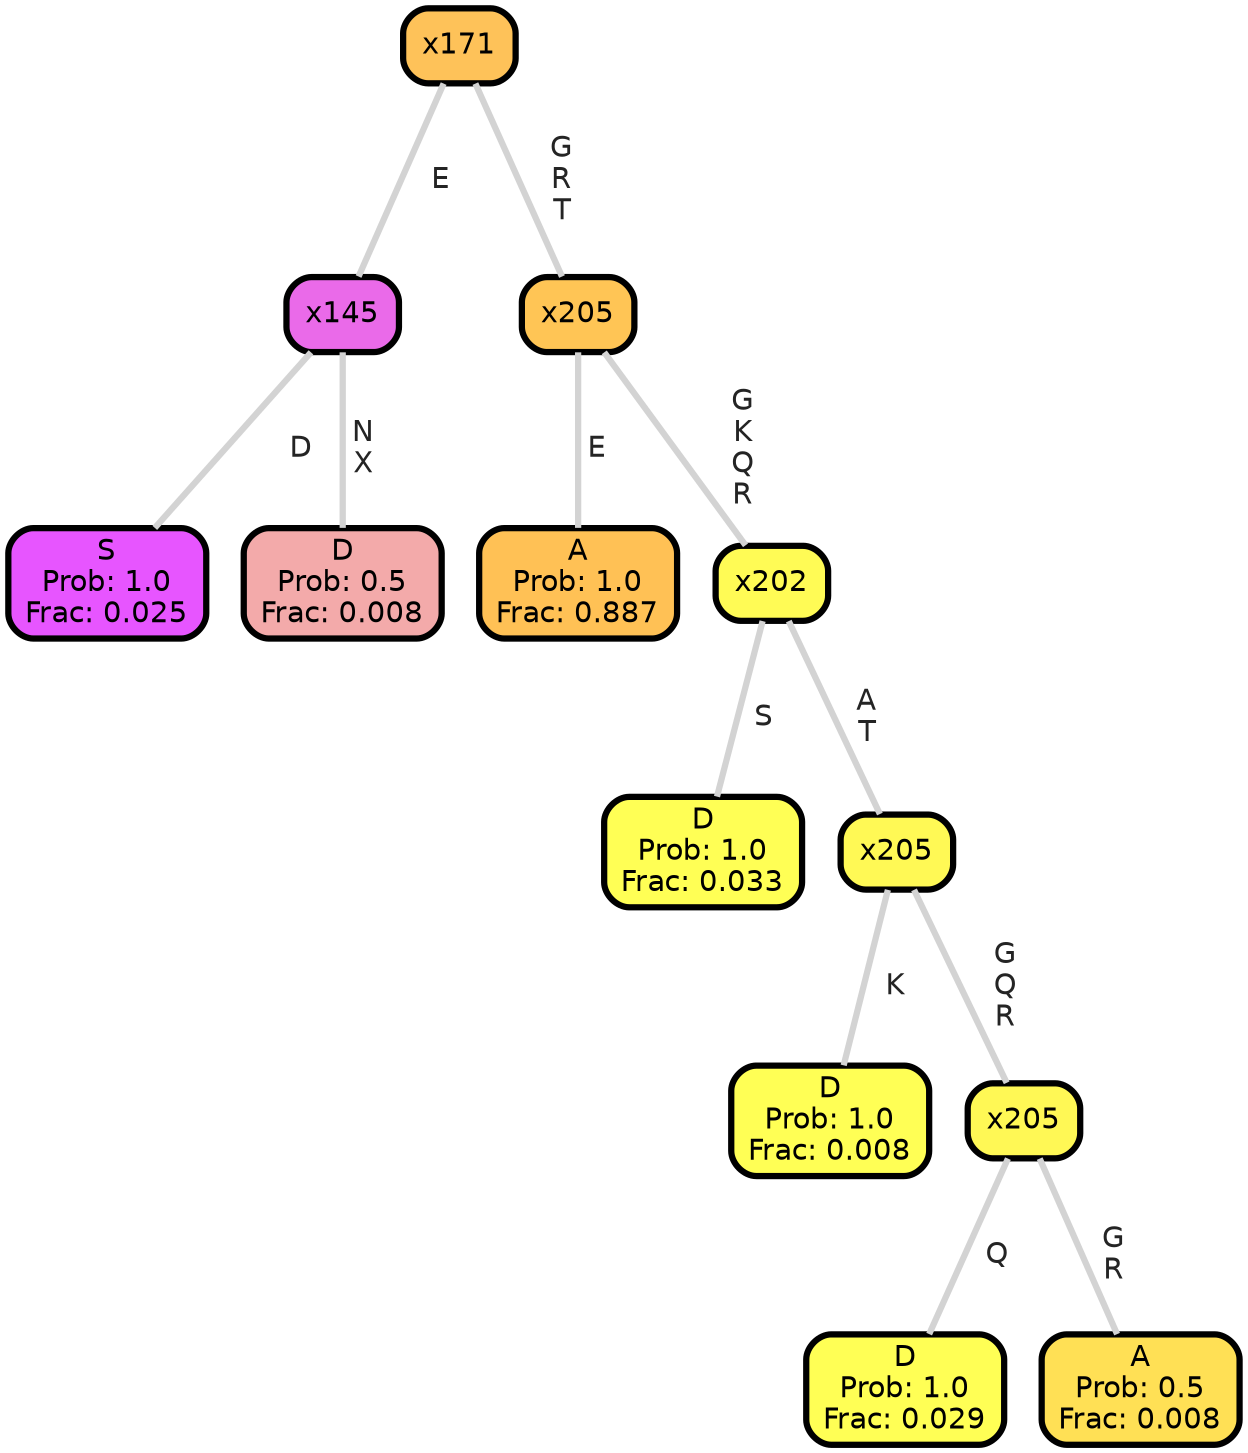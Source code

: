 graph Tree {
node [shape=box, style="filled, rounded",color="black",penwidth="3",fontcolor="black",                 fontname=helvetica] ;
graph [ranksep="0 equally", splines=straight,                 bgcolor=transparent, dpi=200] ;
edge [fontname=helvetica, fontweight=bold,fontcolor=grey14,color=lightgray] ;
0 [label="S
Prob: 1.0
Frac: 0.025", fillcolor="#e755ff"] ;
1 [label="x145", fillcolor="#ea6ae9"] ;
2 [label="D
Prob: 0.5
Frac: 0.008", fillcolor="#f3aaaa"] ;
3 [label="x171", fillcolor="#fec259"] ;
4 [label="A
Prob: 1.0
Frac: 0.887", fillcolor="#ffc155"] ;
5 [label="x205", fillcolor="#ffc555"] ;
6 [label="D
Prob: 1.0
Frac: 0.033", fillcolor="#ffff55"] ;
7 [label="x202", fillcolor="#fffb55"] ;
8 [label="D
Prob: 1.0
Frac: 0.008", fillcolor="#ffff55"] ;
9 [label="x205", fillcolor="#fff955"] ;
10 [label="D
Prob: 1.0
Frac: 0.029", fillcolor="#ffff55"] ;
11 [label="x205", fillcolor="#fff855"] ;
12 [label="A
Prob: 0.5
Frac: 0.008", fillcolor="#ffe055"] ;
1 -- 0 [label=" D",penwidth=3] ;
1 -- 2 [label=" N\n X",penwidth=3] ;
3 -- 1 [label=" E",penwidth=3] ;
3 -- 5 [label=" G\n R\n T",penwidth=3] ;
5 -- 4 [label=" E",penwidth=3] ;
5 -- 7 [label=" G\n K\n Q\n R",penwidth=3] ;
7 -- 6 [label=" S",penwidth=3] ;
7 -- 9 [label=" A\n T",penwidth=3] ;
9 -- 8 [label=" K",penwidth=3] ;
9 -- 11 [label=" G\n Q\n R",penwidth=3] ;
11 -- 10 [label=" Q",penwidth=3] ;
11 -- 12 [label=" G\n R",penwidth=3] ;
{rank = same;}}